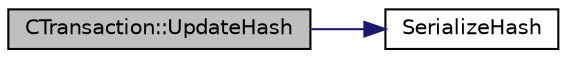 digraph "CTransaction::UpdateHash"
{
  edge [fontname="Helvetica",fontsize="10",labelfontname="Helvetica",labelfontsize="10"];
  node [fontname="Helvetica",fontsize="10",shape=record];
  rankdir="LR";
  Node960 [label="CTransaction::UpdateHash",height=0.2,width=0.4,color="black", fillcolor="grey75", style="filled", fontcolor="black"];
  Node960 -> Node961 [color="midnightblue",fontsize="10",style="solid",fontname="Helvetica"];
  Node961 [label="SerializeHash",height=0.2,width=0.4,color="black", fillcolor="white", style="filled",URL="$hash_8h.html#a6de694e43f17c62025c6883965b65e63",tooltip="Compute the 256-bit hash of an object&#39;s serialization. "];
}
